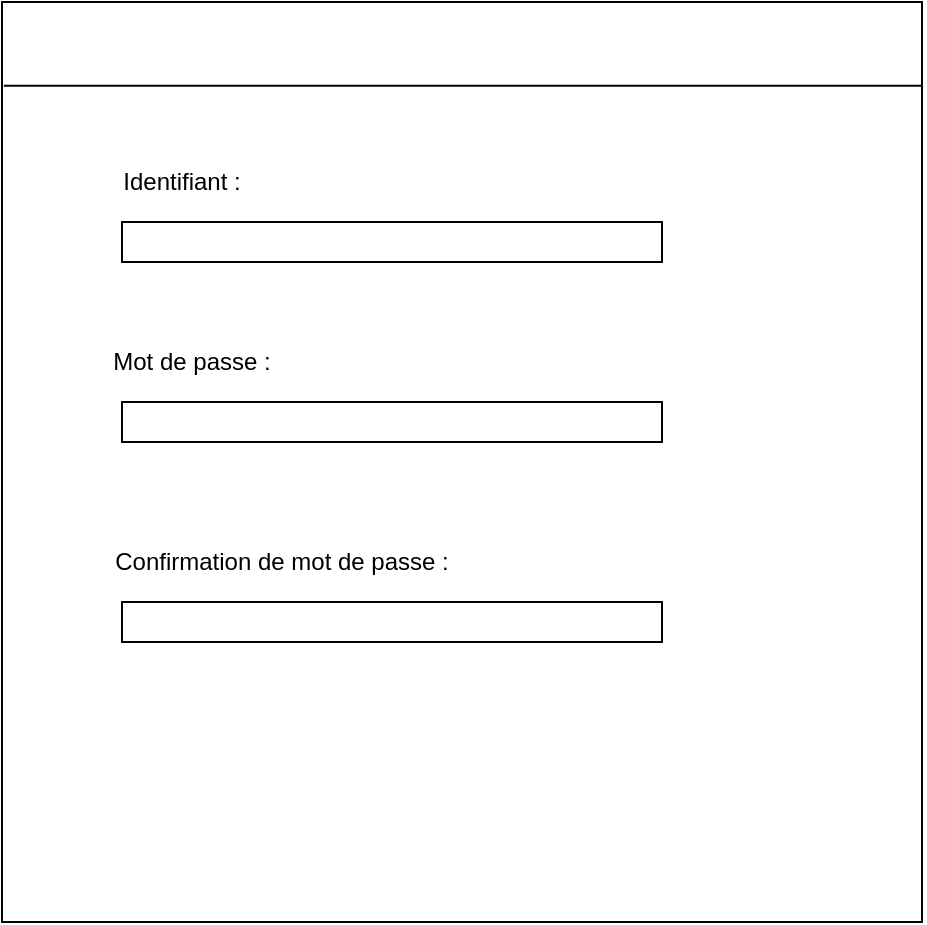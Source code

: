 <mxfile version="12.9.3" type="device"><diagram id="yk1E_JkK1C8aGhcn_FZv" name="Page-1"><mxGraphModel dx="677" dy="389" grid="1" gridSize="10" guides="1" tooltips="1" connect="1" arrows="1" fold="1" page="1" pageScale="1" pageWidth="827" pageHeight="1169" math="0" shadow="0"><root><mxCell id="0"/><mxCell id="1" parent="0"/><mxCell id="peb2VwAVqshQptYVwTd3-1" value="" style="whiteSpace=wrap;html=1;aspect=fixed;rounded=0;" vertex="1" parent="1"><mxGeometry x="100" y="110" width="460" height="460" as="geometry"/></mxCell><mxCell id="peb2VwAVqshQptYVwTd3-2" value="" style="endArrow=none;html=1;exitX=0.002;exitY=0.091;exitDx=0;exitDy=0;exitPerimeter=0;entryX=1;entryY=0.091;entryDx=0;entryDy=0;entryPerimeter=0;" edge="1" parent="1" source="peb2VwAVqshQptYVwTd3-1" target="peb2VwAVqshQptYVwTd3-1"><mxGeometry width="50" height="50" relative="1" as="geometry"><mxPoint x="270" y="440" as="sourcePoint"/><mxPoint x="320" y="390" as="targetPoint"/></mxGeometry></mxCell><mxCell id="peb2VwAVqshQptYVwTd3-3" value="" style="rounded=0;whiteSpace=wrap;html=1;" vertex="1" parent="1"><mxGeometry x="160" y="220" width="270" height="20" as="geometry"/></mxCell><mxCell id="peb2VwAVqshQptYVwTd3-4" value="" style="rounded=0;whiteSpace=wrap;html=1;" vertex="1" parent="1"><mxGeometry x="160" y="310" width="270" height="20" as="geometry"/></mxCell><mxCell id="peb2VwAVqshQptYVwTd3-5" value="" style="rounded=0;whiteSpace=wrap;html=1;" vertex="1" parent="1"><mxGeometry x="160" y="410" width="270" height="20" as="geometry"/></mxCell><mxCell id="peb2VwAVqshQptYVwTd3-7" value="Identifiant :" style="text;html=1;strokeColor=none;fillColor=none;align=center;verticalAlign=middle;whiteSpace=wrap;rounded=0;" vertex="1" parent="1"><mxGeometry x="150" y="190" width="80" height="20" as="geometry"/></mxCell><mxCell id="peb2VwAVqshQptYVwTd3-9" value="Confirmation de mot de passe :" style="text;html=1;strokeColor=none;fillColor=none;align=center;verticalAlign=middle;whiteSpace=wrap;rounded=0;" vertex="1" parent="1"><mxGeometry x="150" y="380" width="180" height="20" as="geometry"/></mxCell><mxCell id="peb2VwAVqshQptYVwTd3-10" value="Mot de passe :" style="text;html=1;strokeColor=none;fillColor=none;align=center;verticalAlign=middle;whiteSpace=wrap;rounded=0;" vertex="1" parent="1"><mxGeometry x="150" y="280" width="90" height="20" as="geometry"/></mxCell></root></mxGraphModel></diagram></mxfile>